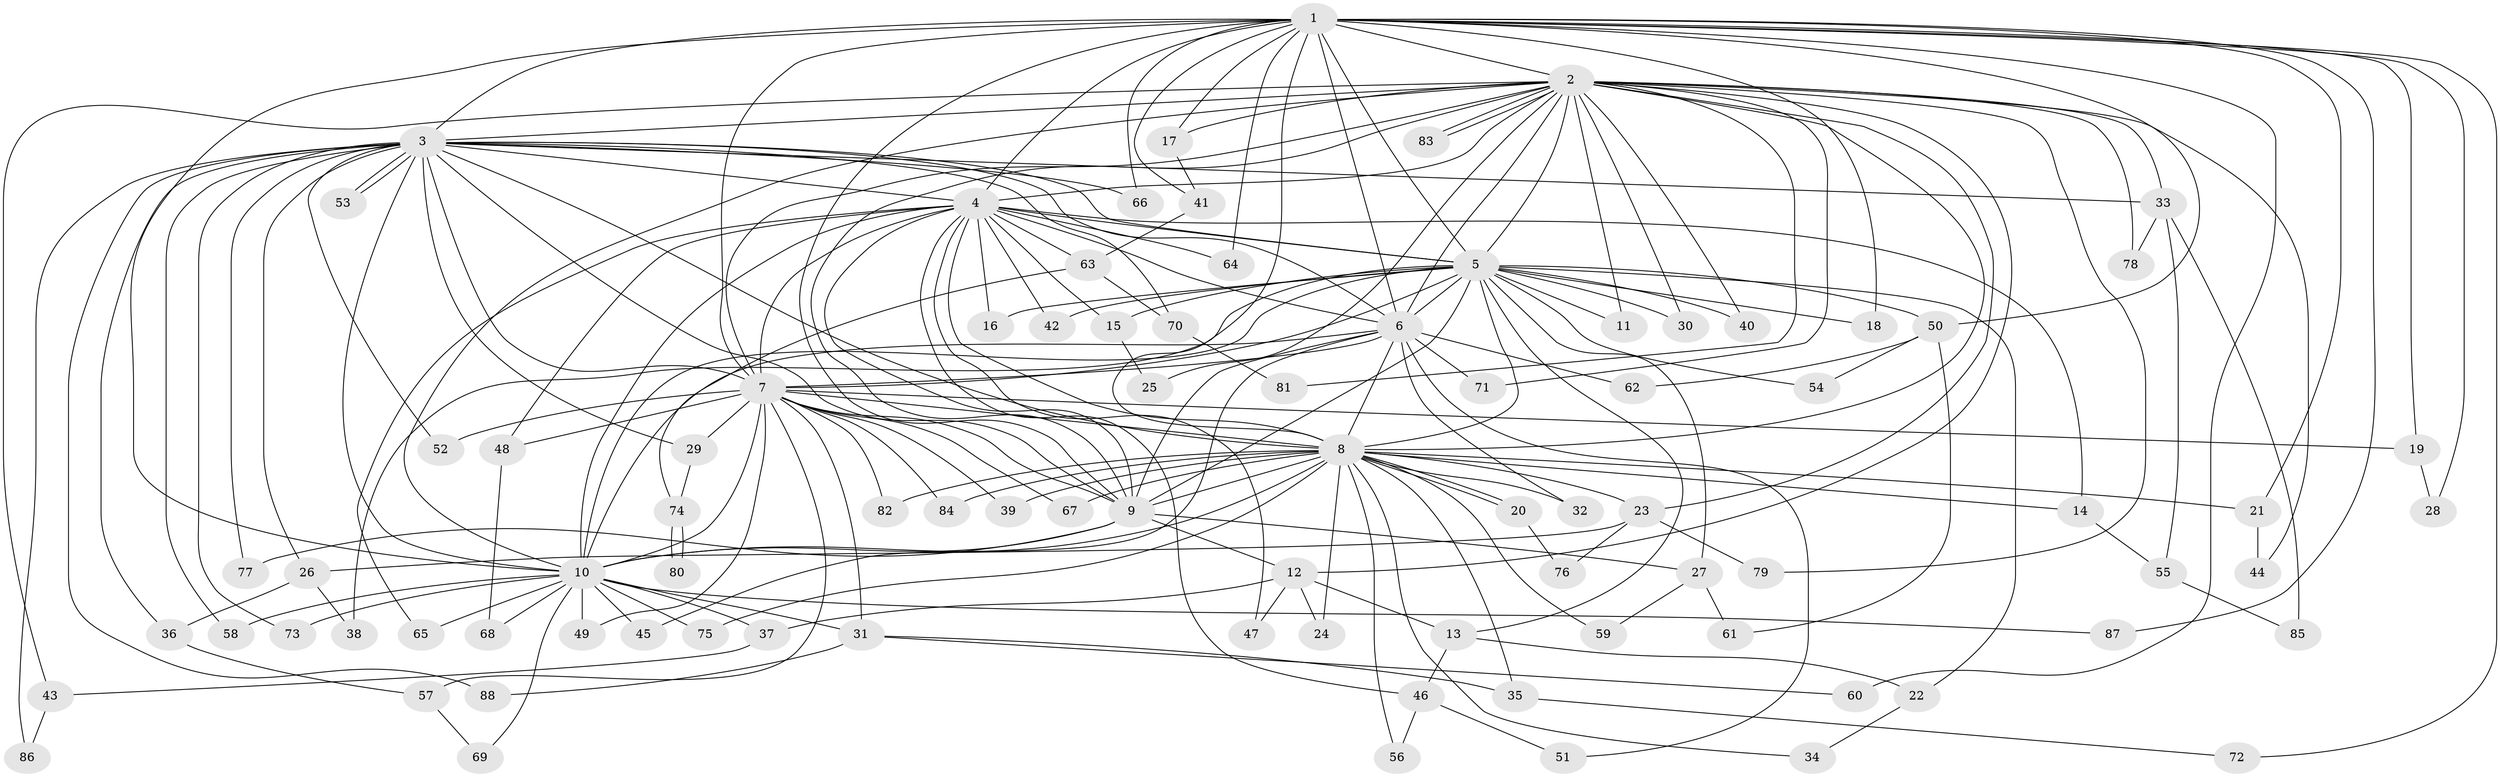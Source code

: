 // Generated by graph-tools (version 1.1) at 2025/35/03/09/25 02:35:08]
// undirected, 88 vertices, 201 edges
graph export_dot {
graph [start="1"]
  node [color=gray90,style=filled];
  1;
  2;
  3;
  4;
  5;
  6;
  7;
  8;
  9;
  10;
  11;
  12;
  13;
  14;
  15;
  16;
  17;
  18;
  19;
  20;
  21;
  22;
  23;
  24;
  25;
  26;
  27;
  28;
  29;
  30;
  31;
  32;
  33;
  34;
  35;
  36;
  37;
  38;
  39;
  40;
  41;
  42;
  43;
  44;
  45;
  46;
  47;
  48;
  49;
  50;
  51;
  52;
  53;
  54;
  55;
  56;
  57;
  58;
  59;
  60;
  61;
  62;
  63;
  64;
  65;
  66;
  67;
  68;
  69;
  70;
  71;
  72;
  73;
  74;
  75;
  76;
  77;
  78;
  79;
  80;
  81;
  82;
  83;
  84;
  85;
  86;
  87;
  88;
  1 -- 2;
  1 -- 3;
  1 -- 4;
  1 -- 5;
  1 -- 6;
  1 -- 7;
  1 -- 8;
  1 -- 9;
  1 -- 10;
  1 -- 17;
  1 -- 18;
  1 -- 19;
  1 -- 21;
  1 -- 28;
  1 -- 41;
  1 -- 50;
  1 -- 60;
  1 -- 64;
  1 -- 66;
  1 -- 72;
  1 -- 87;
  2 -- 3;
  2 -- 4;
  2 -- 5;
  2 -- 6;
  2 -- 7;
  2 -- 8;
  2 -- 9;
  2 -- 10;
  2 -- 11;
  2 -- 12;
  2 -- 17;
  2 -- 23;
  2 -- 25;
  2 -- 30;
  2 -- 33;
  2 -- 40;
  2 -- 43;
  2 -- 44;
  2 -- 71;
  2 -- 78;
  2 -- 79;
  2 -- 81;
  2 -- 83;
  2 -- 83;
  3 -- 4;
  3 -- 5;
  3 -- 6;
  3 -- 7;
  3 -- 8;
  3 -- 9;
  3 -- 10;
  3 -- 26;
  3 -- 29;
  3 -- 33;
  3 -- 36;
  3 -- 52;
  3 -- 53;
  3 -- 53;
  3 -- 58;
  3 -- 66;
  3 -- 70;
  3 -- 73;
  3 -- 77;
  3 -- 86;
  3 -- 88;
  4 -- 5;
  4 -- 6;
  4 -- 7;
  4 -- 8;
  4 -- 9;
  4 -- 10;
  4 -- 14;
  4 -- 15;
  4 -- 16;
  4 -- 42;
  4 -- 46;
  4 -- 47;
  4 -- 48;
  4 -- 63;
  4 -- 64;
  4 -- 65;
  5 -- 6;
  5 -- 7;
  5 -- 8;
  5 -- 9;
  5 -- 10;
  5 -- 11;
  5 -- 13;
  5 -- 15;
  5 -- 16;
  5 -- 18;
  5 -- 22;
  5 -- 27;
  5 -- 30;
  5 -- 38;
  5 -- 40;
  5 -- 42;
  5 -- 50;
  5 -- 54;
  6 -- 7;
  6 -- 8;
  6 -- 9;
  6 -- 10;
  6 -- 32;
  6 -- 45;
  6 -- 51;
  6 -- 62;
  6 -- 71;
  7 -- 8;
  7 -- 9;
  7 -- 10;
  7 -- 19;
  7 -- 29;
  7 -- 31;
  7 -- 39;
  7 -- 48;
  7 -- 49;
  7 -- 52;
  7 -- 57;
  7 -- 67;
  7 -- 82;
  7 -- 84;
  8 -- 9;
  8 -- 10;
  8 -- 14;
  8 -- 20;
  8 -- 20;
  8 -- 21;
  8 -- 23;
  8 -- 24;
  8 -- 32;
  8 -- 34;
  8 -- 35;
  8 -- 39;
  8 -- 56;
  8 -- 59;
  8 -- 67;
  8 -- 75;
  8 -- 82;
  8 -- 84;
  9 -- 10;
  9 -- 12;
  9 -- 27;
  9 -- 77;
  10 -- 31;
  10 -- 37;
  10 -- 45;
  10 -- 49;
  10 -- 58;
  10 -- 65;
  10 -- 68;
  10 -- 69;
  10 -- 73;
  10 -- 75;
  10 -- 87;
  12 -- 13;
  12 -- 24;
  12 -- 37;
  12 -- 47;
  13 -- 22;
  13 -- 46;
  14 -- 55;
  15 -- 25;
  17 -- 41;
  19 -- 28;
  20 -- 76;
  21 -- 44;
  22 -- 34;
  23 -- 26;
  23 -- 76;
  23 -- 79;
  26 -- 36;
  26 -- 38;
  27 -- 59;
  27 -- 61;
  29 -- 74;
  31 -- 35;
  31 -- 60;
  31 -- 88;
  33 -- 55;
  33 -- 78;
  33 -- 85;
  35 -- 72;
  36 -- 57;
  37 -- 43;
  41 -- 63;
  43 -- 86;
  46 -- 51;
  46 -- 56;
  48 -- 68;
  50 -- 54;
  50 -- 61;
  50 -- 62;
  55 -- 85;
  57 -- 69;
  63 -- 70;
  63 -- 74;
  70 -- 81;
  74 -- 80;
  74 -- 80;
}
